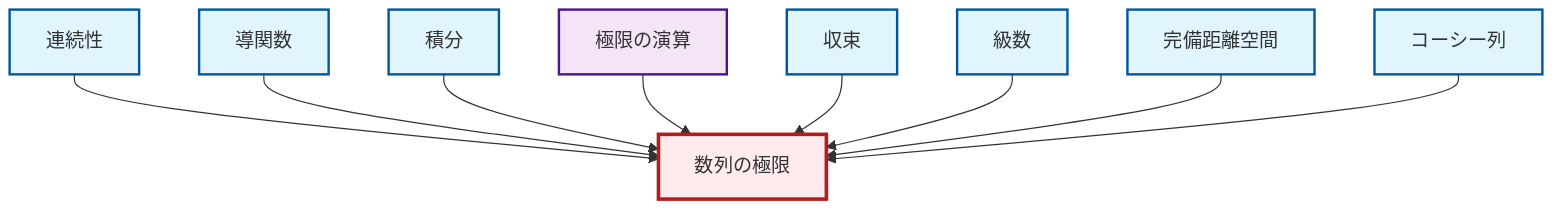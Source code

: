 graph TD
    classDef definition fill:#e1f5fe,stroke:#01579b,stroke-width:2px
    classDef theorem fill:#f3e5f5,stroke:#4a148c,stroke-width:2px
    classDef axiom fill:#fff3e0,stroke:#e65100,stroke-width:2px
    classDef example fill:#e8f5e9,stroke:#1b5e20,stroke-width:2px
    classDef current fill:#ffebee,stroke:#b71c1c,stroke-width:3px
    thm-limit-arithmetic["極限の演算"]:::theorem
    def-cauchy-sequence["コーシー列"]:::definition
    def-integral["積分"]:::definition
    def-continuity["連続性"]:::definition
    def-series["級数"]:::definition
    def-complete-metric-space["完備距離空間"]:::definition
    def-convergence["収束"]:::definition
    def-derivative["導関数"]:::definition
    def-limit["数列の極限"]:::definition
    def-continuity --> def-limit
    def-derivative --> def-limit
    def-integral --> def-limit
    thm-limit-arithmetic --> def-limit
    def-convergence --> def-limit
    def-series --> def-limit
    def-complete-metric-space --> def-limit
    def-cauchy-sequence --> def-limit
    class def-limit current